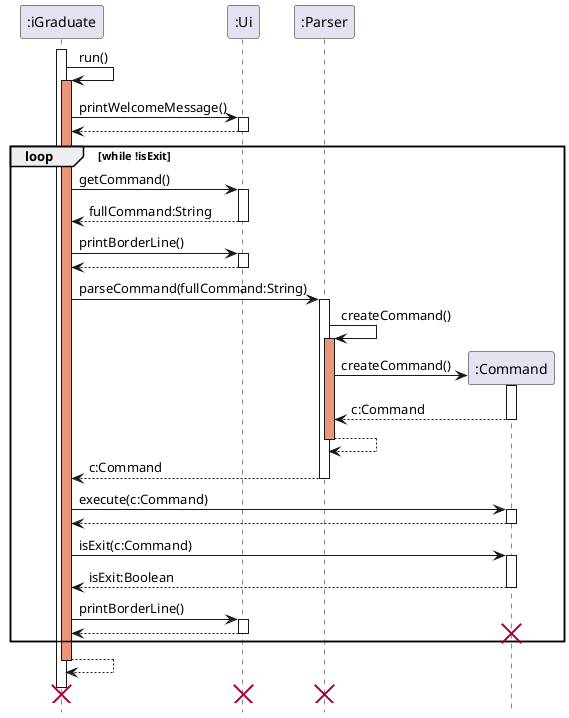 @startuml
hide footbox

Participant ":iGraduate" as iGraduate
Participant ":Ui" as ui
Participant ":Parser" as parser
Participant ":Command" as command

activate iGraduate

iGraduate -> iGraduate: run()
activate iGraduate #DarkSalmon

iGraduate -> ui:printWelcomeMessage()
activate ui
return

loop while !isExit
    iGraduate -> ui: getCommand()
    activate ui
    return fullCommand:String

    iGraduate -> ui: printBorderLine()
    activate ui
    return

    iGraduate -> parser: parseCommand(fullCommand:String)
    activate parser
    parser -> parser: createCommand()
    activate parser #DarkSalmon

    create command
    parser -> command: createCommand()
    activate command
    return c:Command
    return
    return c:Command

    iGraduate -> command: execute(c:Command)
    activate command
    return

    iGraduate -> command: isExit(c:Command)
    activate command
    return isExit:Boolean

    iGraduate -> ui: printBorderLine()
    activate ui
    return
    destroy command
end
return

iGraduate --[hidden]> iGraduate
destroy iGraduate
destroy ui
destroy parser
@enduml